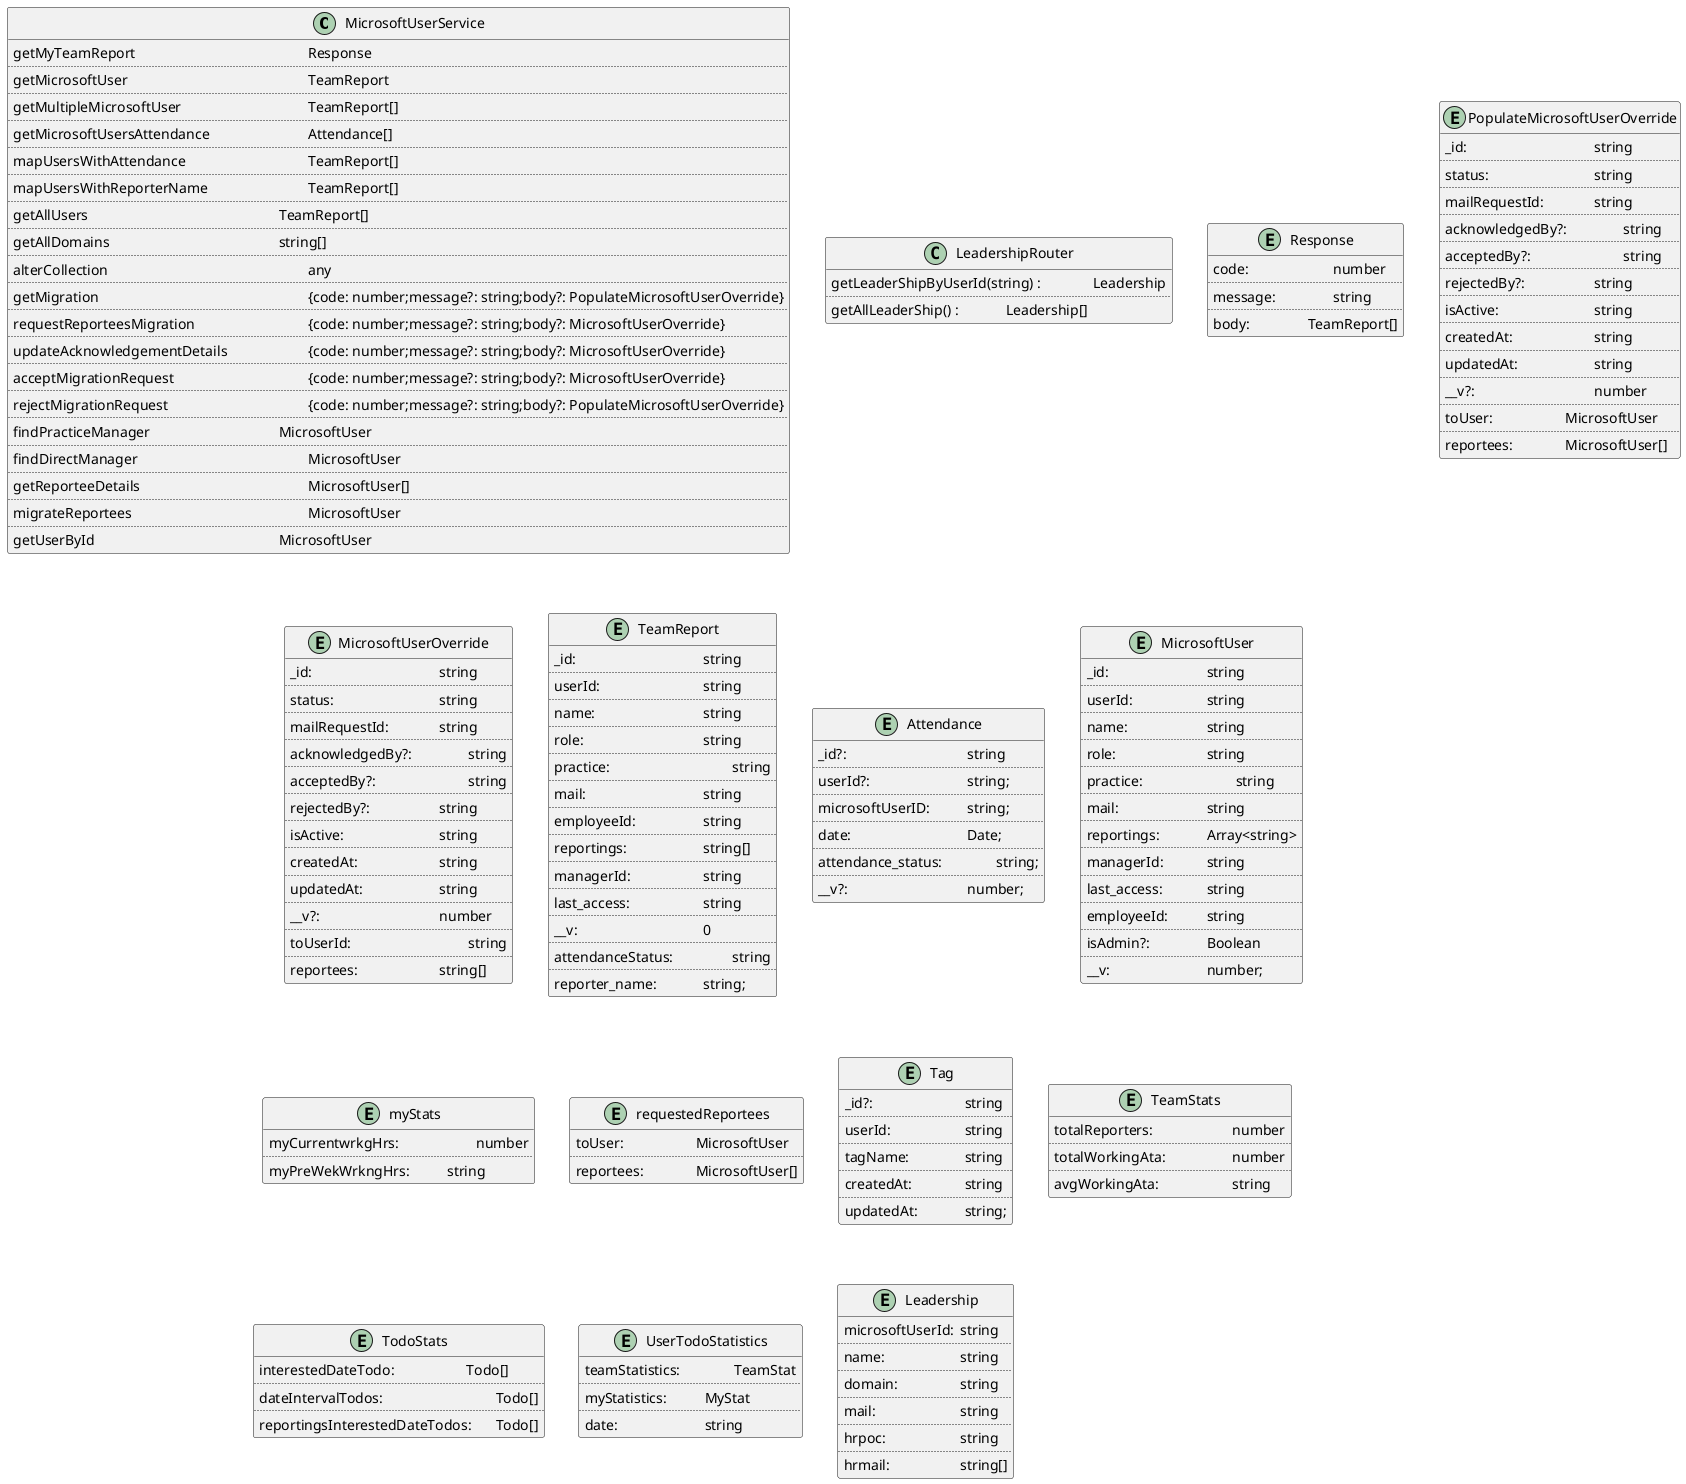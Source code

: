 @startuml user service class diagram

class MicrosoftUserService {
  getMyTeamReport  \t\t\t\t\t\t Response
  ..
  getMicrosoftUser  \t\t\t\t\t\t TeamReport
  ..
  getMultipleMicrosoftUser  \t\t\t\t TeamReport[]
  ..
  getMicrosoftUsersAttendance \t\t\t\t Attendance[]
  ..
  mapUsersWithAttendance \t\t\t\t TeamReport[]
  ..
  mapUsersWithReporterName \t\t\t\t TeamReport[]
  ..
  getAllUsers \t\t\t\t\t\t\t TeamReport[]
  ..
  getAllDomains  \t\t\t\t\t\t string[]
  ..
  alterCollection \t\t\t\t\t\t\t any
  ..
  getMigration \t\t\t\t\t\t\t {code: number;message?: string;body?: PopulateMicrosoftUserOverride}
  ..
  requestReporteesMigration \t\t\t\t {code: number;message?: string;body?: MicrosoftUserOverride}
  ..
  updateAcknowledgementDetails \t\t\t {code: number;message?: string;body?: MicrosoftUserOverride}
  ..
  acceptMigrationRequest \t\t\t\t\t {code: number;message?: string;body?: MicrosoftUserOverride}
  ..
  rejectMigrationRequest \t\t\t\t\t {code: number;message?: string;body?: PopulateMicrosoftUserOverride}
  ..
  findPracticeManager \t\t\t\t\t MicrosoftUser
  ..
  findDirectManager \t\t\t\t\t\t MicrosoftUser
  ..
  getReporteeDetails \t\t\t\t\t\t MicrosoftUser[]
  ..
  migrateReportees \t\t\t\t\t\t MicrosoftUser
  ..
  getUserById \t\t\t\t\t\t\t MicrosoftUser
}

class LeadershipRouter {
  getLeaderShipByUserId(string) : \t\tLeadership
  ..
  getAllLeaderShip() : \t\tLeadership[]
}

entity Response{
    code: \t\t\t number
    ..
    message: \t\t string
    ..
    body: \t\t  TeamReport[]
}

entity PopulateMicrosoftUserOverride{
    _id: \t\t\t\t\t string
    ..
    status: \t\t\t\t string
    ..
    mailRequestId: \t\t string
    ..
    acknowledgedBy?: \t\t string
    ..
    acceptedBy?: \t\t\t string
    ..
    rejectedBy?: \t\t\t string
    ..
    isActive: \t\t\t\t string
    ..
    createdAt: \t\t\t string
    ..
    updatedAt: \t\t\t string
    ..
    __v?: \t\t\t\t number
    ..
    toUser: \t\t\t MicrosoftUser
    ..
    reportees: \t\t MicrosoftUser[]
}

entity MicrosoftUserOverride{
    _id: \t\t\t\t\t string
    ..
    status: \t\t\t\t string
    ..
    mailRequestId: \t\t string
    ..
    acknowledgedBy?: \t\t string
    ..
    acceptedBy?: \t\t\t string
    ..
    rejectedBy?: \t\t\t string
    ..
    isActive: \t\t\t\t string
    ..
    createdAt: \t\t\t string
    ..
    updatedAt: \t\t\t string
    ..
    __v?: \t\t\t\t number
    ..
    toUserId: \t\t\t\t string
    ..
    reportees: \t\t\t string[]
}

entity TeamReport{
  _id: \t\t\t\t\t string
  ..
  userId: \t\t\t\t string
  ..
  name: \t\t\t\t string
  ..
  role: \t\t\t\t string
  ..
  practice: \t\t\t\t string
  ..
  mail: \t\t\t\t string
  ..
  employeeId: \t\t\t string
  ..
  reportings: \t\t\t string[]
  ..
  managerId: \t\t\t string
  ..
  last_access: \t\t\t string
  ..
  __v: \t\t\t\t\t 0
  ..
  attendanceStatus: \t\t string
  ..
  reporter_name: \t\t string;
}

entity Attendance{
  _id?: \t\t\t\t string
  ..
  userId?: \t\t\t\t string;
  ..
  microsoftUserID: \t\t string;
  ..
  date: \t\t\t\t Date;
  ..
  attendance_status: \t\t string;
  ..
  __v?: \t\t\t\t number;
}

entity MicrosoftUser{
  _id: \t\t\t\t string
  ..
  userId: \t\t\t string
  ..
  name: \t\t\t string
  ..
  role: \t\t\t string
  ..
  practice: \t\t\t string
  ..
  mail: \t\t\t string
  ..
  reportings: \t\t Array<string>
  ..
  managerId: \t\t string
  ..
  last_access: \t\t string
  ..
  employeeId: \t\t string
  ..
  isAdmin?: \t\t Boolean
  ..
  __v: \t\t\t\t number;
}

entity myStats {
  myCurrentwrkgHrs: \t\t\t number
  ..
  myPreWekWrkngHrs: \t\t string
}

entity requestedReportees {
  toUser: \t\t\t MicrosoftUser
  ..
  reportees: \t\t MicrosoftUser[]
}

entity Tag {
  _id?: \t\t\t string
  ..
  userId: \t\t\t string
  ..
  tagName: \t\t string
  ..
  createdAt: \t\t string
  ..
  updatedAt: \t\t string;
}

entity TeamStats {
  totalReporters: \t\t\t number
  ..
  totalWorkingAta: \t\t\t number
  ..
  avgWorkingAta: \t\t\t string
}

entity TodoStats {
  interestedDateTodo: \t\t\t Todo[]
  ..
  dateIntervalTodos: \t\t\t\t Todo[]
  ..
  reportingsInterestedDateTodos: \t Todo[]
}

entity UserTodoStatistics {
  teamStatistics: \t\t TeamStat
  ..
  myStatistics: \t\t MyStat
  ..
  date: \t\t\t string
}

entity Leadership {
  microsoftUserId:\tstring
  ..
  name: \t\t\tstring
  ..
  domain: \t\t\tstring
  ..
  mail: \t\t\tstring
  ..
  hrpoc: \t\t\tstring
  ..
  hrmail: \t\t\tstring[]
}

@enduml